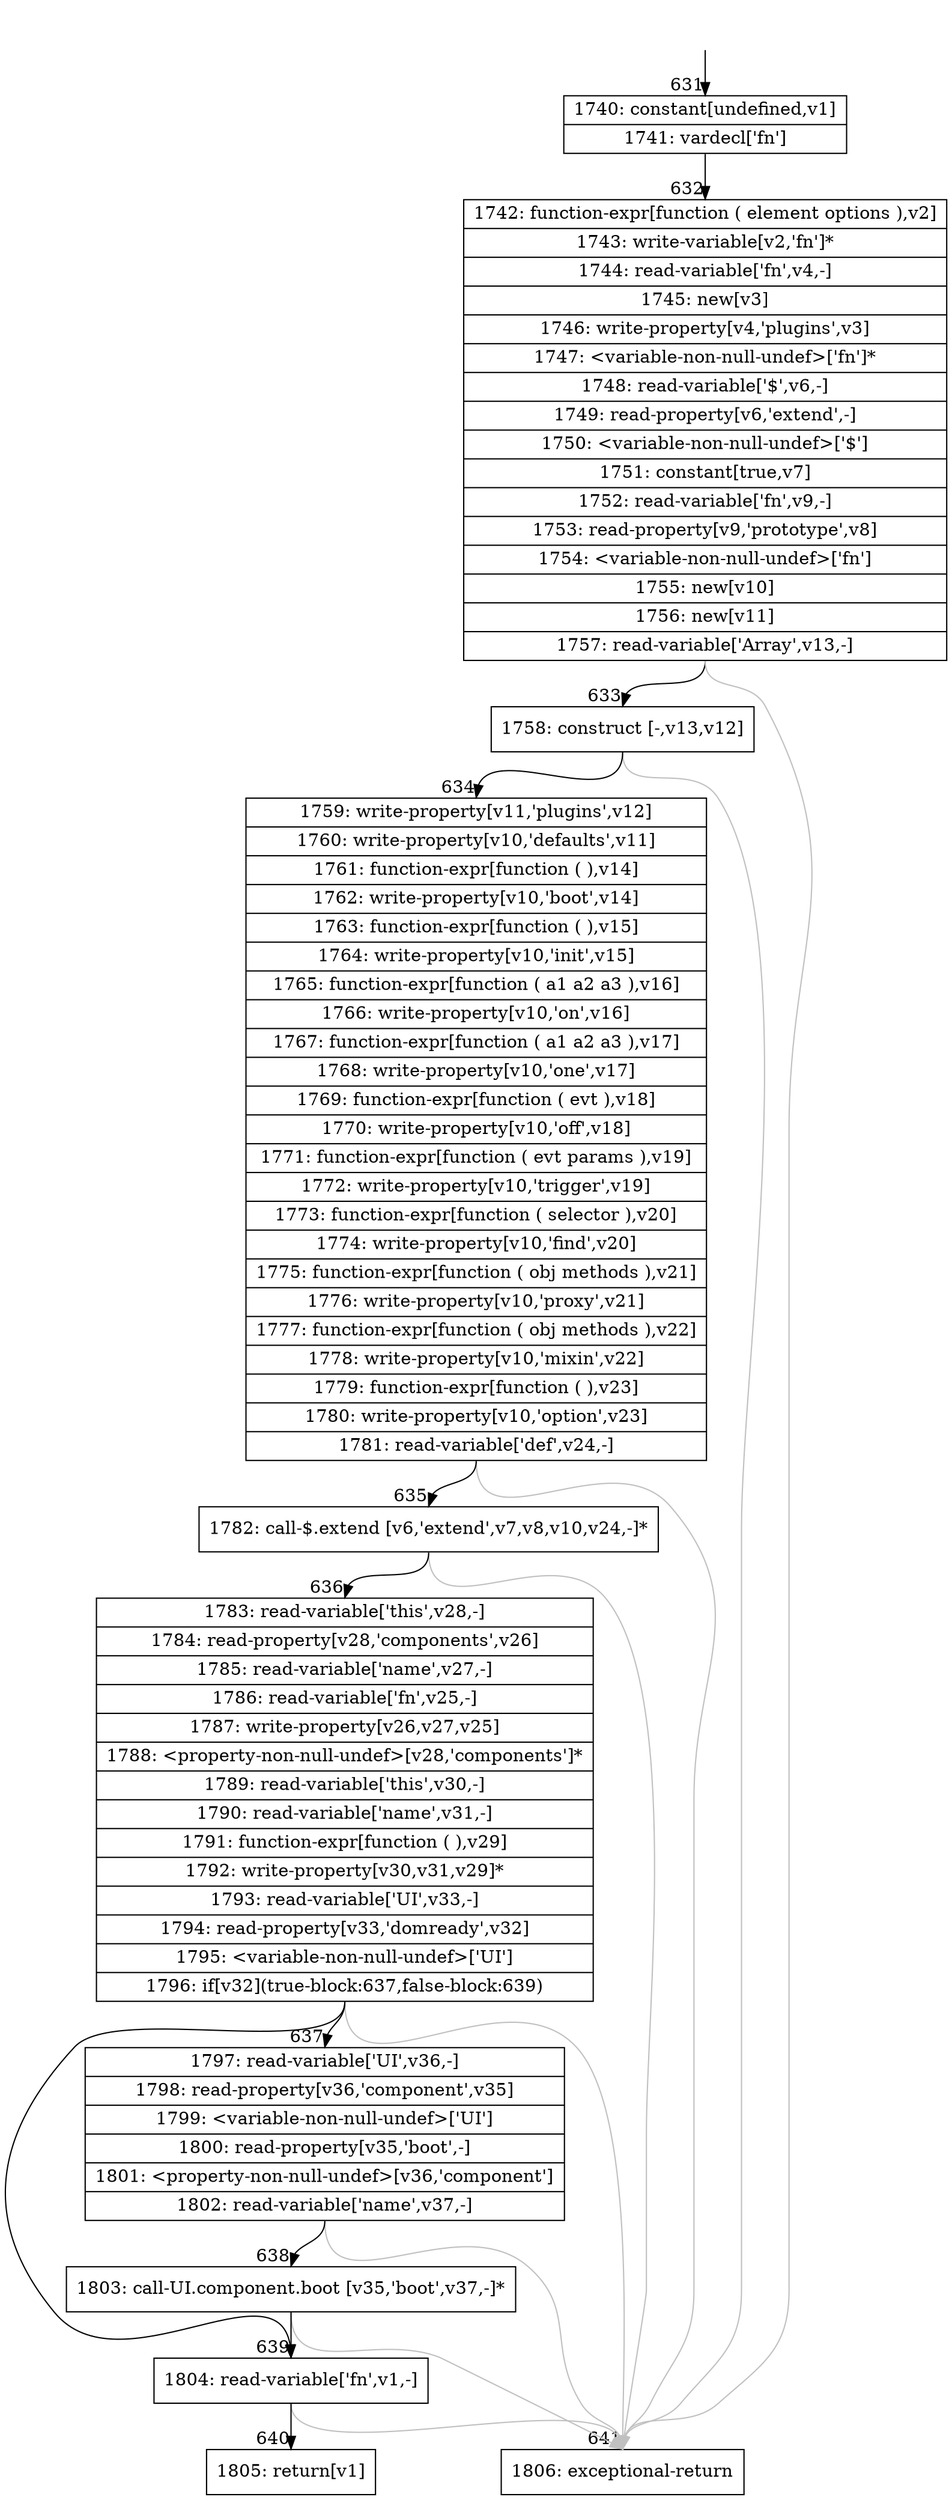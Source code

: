 digraph {
rankdir="TD"
BB_entry34[shape=none,label=""];
BB_entry34 -> BB631 [tailport=s, headport=n, headlabel="    631"]
BB631 [shape=record label="{1740: constant[undefined,v1]|1741: vardecl['fn']}" ] 
BB631 -> BB632 [tailport=s, headport=n, headlabel="      632"]
BB632 [shape=record label="{1742: function-expr[function ( element options ),v2]|1743: write-variable[v2,'fn']*|1744: read-variable['fn',v4,-]|1745: new[v3]|1746: write-property[v4,'plugins',v3]|1747: \<variable-non-null-undef\>['fn']*|1748: read-variable['$',v6,-]|1749: read-property[v6,'extend',-]|1750: \<variable-non-null-undef\>['$']|1751: constant[true,v7]|1752: read-variable['fn',v9,-]|1753: read-property[v9,'prototype',v8]|1754: \<variable-non-null-undef\>['fn']|1755: new[v10]|1756: new[v11]|1757: read-variable['Array',v13,-]}" ] 
BB632 -> BB633 [tailport=s, headport=n, headlabel="      633"]
BB632 -> BB641 [tailport=s, headport=n, color=gray, headlabel="      641"]
BB633 [shape=record label="{1758: construct [-,v13,v12]}" ] 
BB633 -> BB634 [tailport=s, headport=n, headlabel="      634"]
BB633 -> BB641 [tailport=s, headport=n, color=gray]
BB634 [shape=record label="{1759: write-property[v11,'plugins',v12]|1760: write-property[v10,'defaults',v11]|1761: function-expr[function ( ),v14]|1762: write-property[v10,'boot',v14]|1763: function-expr[function ( ),v15]|1764: write-property[v10,'init',v15]|1765: function-expr[function ( a1 a2 a3 ),v16]|1766: write-property[v10,'on',v16]|1767: function-expr[function ( a1 a2 a3 ),v17]|1768: write-property[v10,'one',v17]|1769: function-expr[function ( evt ),v18]|1770: write-property[v10,'off',v18]|1771: function-expr[function ( evt params ),v19]|1772: write-property[v10,'trigger',v19]|1773: function-expr[function ( selector ),v20]|1774: write-property[v10,'find',v20]|1775: function-expr[function ( obj methods ),v21]|1776: write-property[v10,'proxy',v21]|1777: function-expr[function ( obj methods ),v22]|1778: write-property[v10,'mixin',v22]|1779: function-expr[function ( ),v23]|1780: write-property[v10,'option',v23]|1781: read-variable['def',v24,-]}" ] 
BB634 -> BB635 [tailport=s, headport=n, headlabel="      635"]
BB634 -> BB641 [tailport=s, headport=n, color=gray]
BB635 [shape=record label="{1782: call-$.extend [v6,'extend',v7,v8,v10,v24,-]*}" ] 
BB635 -> BB636 [tailport=s, headport=n, headlabel="      636"]
BB635 -> BB641 [tailport=s, headport=n, color=gray]
BB636 [shape=record label="{1783: read-variable['this',v28,-]|1784: read-property[v28,'components',v26]|1785: read-variable['name',v27,-]|1786: read-variable['fn',v25,-]|1787: write-property[v26,v27,v25]|1788: \<property-non-null-undef\>[v28,'components']*|1789: read-variable['this',v30,-]|1790: read-variable['name',v31,-]|1791: function-expr[function ( ),v29]|1792: write-property[v30,v31,v29]*|1793: read-variable['UI',v33,-]|1794: read-property[v33,'domready',v32]|1795: \<variable-non-null-undef\>['UI']|1796: if[v32](true-block:637,false-block:639)}" ] 
BB636 -> BB637 [tailport=s, headport=n, headlabel="      637"]
BB636 -> BB639 [tailport=s, headport=n, headlabel="      639"]
BB636 -> BB641 [tailport=s, headport=n, color=gray]
BB637 [shape=record label="{1797: read-variable['UI',v36,-]|1798: read-property[v36,'component',v35]|1799: \<variable-non-null-undef\>['UI']|1800: read-property[v35,'boot',-]|1801: \<property-non-null-undef\>[v36,'component']|1802: read-variable['name',v37,-]}" ] 
BB637 -> BB638 [tailport=s, headport=n, headlabel="      638"]
BB637 -> BB641 [tailport=s, headport=n, color=gray]
BB638 [shape=record label="{1803: call-UI.component.boot [v35,'boot',v37,-]*}" ] 
BB638 -> BB639 [tailport=s, headport=n]
BB638 -> BB641 [tailport=s, headport=n, color=gray]
BB639 [shape=record label="{1804: read-variable['fn',v1,-]}" ] 
BB639 -> BB640 [tailport=s, headport=n, headlabel="      640"]
BB639 -> BB641 [tailport=s, headport=n, color=gray]
BB640 [shape=record label="{1805: return[v1]}" ] 
BB641 [shape=record label="{1806: exceptional-return}" ] 
//#$~ 506
}
